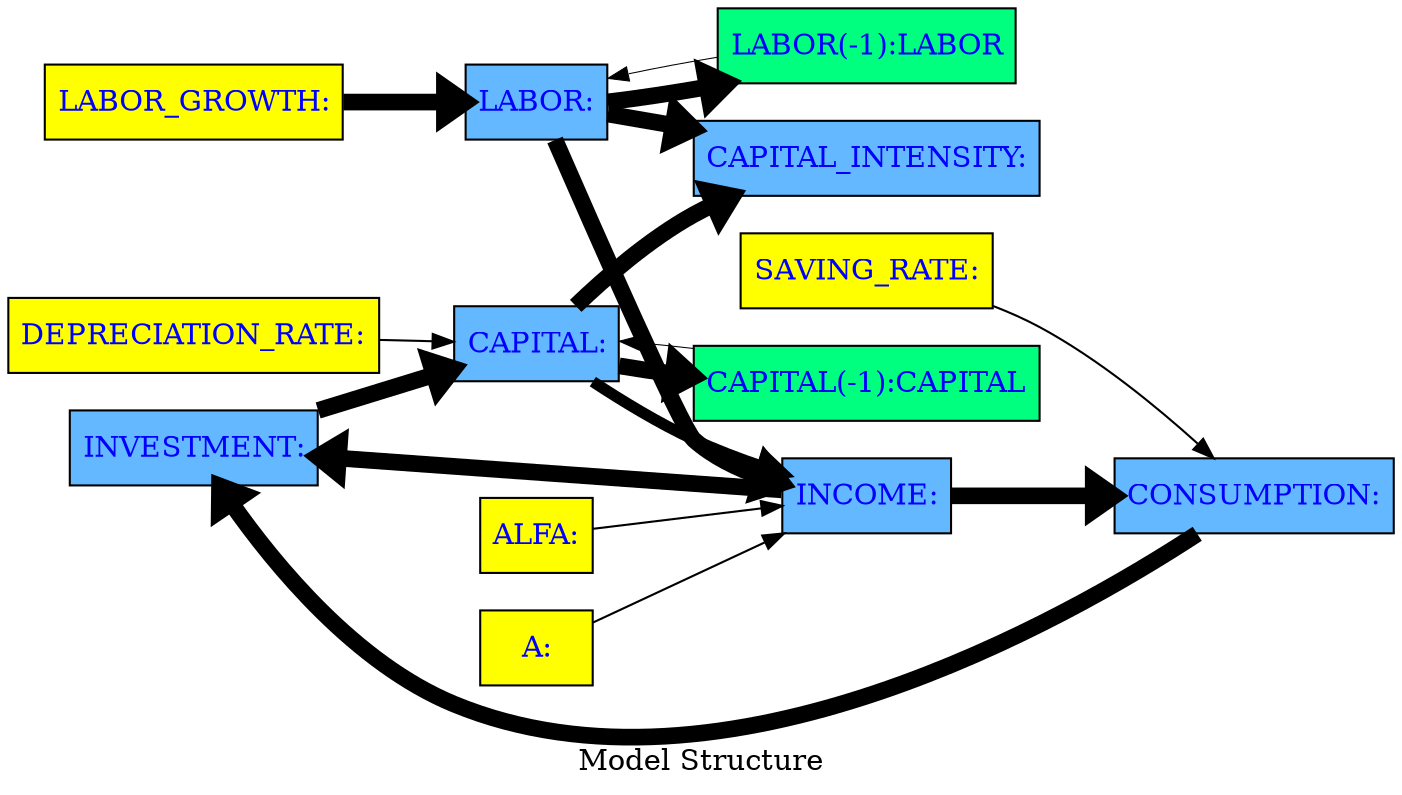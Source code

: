 digraph TD { rankdir ="LR" 
{node  [margin=0.025 fontcolor=blue style=filled ] 
 "INVESTMENT" [ shape=box fillcolor= steelblue1 tooltip="INVESTMENT&#10;FRML &lt;&gt; INVESTMENT      = INCOME - CONSUMPTION    &#36;"  margin=0.025 fontcolor=blue style = filled  label=<<TABLE BORDER='0' CELLBORDER = '0' style = "filled"  > <TR><TD tooltip="INVESTMENT&#10;FRML &lt;&gt; INVESTMENT      = INCOME - CONSUMPTION    &#36;">INVESTMENT:</TD></TR> </TABLE>> ]
"LABOR_GROWTH" [ shape=box fillcolor= yellow tooltip="LABOR_GROWTH&#10;Exogen"  margin=0.025 fontcolor=blue style = filled  label=<<TABLE BORDER='0' CELLBORDER = '0' style = "filled"  > <TR><TD tooltip="LABOR_GROWTH&#10;Exogen">LABOR_GROWTH:</TD></TR> </TABLE>> ]
"LABOR" [ shape=box fillcolor= steelblue1 tooltip="LABOR&#10;FRML &lt;&gt; LABOR=LABOR(-1)+(LABOR_GROWTH * LABOR(-1))&#36;"  margin=0.025 fontcolor=blue style = filled  label=<<TABLE BORDER='0' CELLBORDER = '0' style = "filled"  > <TR><TD tooltip="LABOR&#10;FRML &lt;&gt; LABOR=LABOR(-1)+(LABOR_GROWTH * LABOR(-1))&#36;">LABOR:</TD></TR> </TABLE>> ]
"CAPITAL_INTENSITY" [ shape=box fillcolor= steelblue1 tooltip="CAPITAL_INTENSITY&#10;FRML &lt;&gt; CAPITAL_INTENSITY = CAPITAL/LABOR  &#36;"  margin=0.025 fontcolor=blue style = filled  label=<<TABLE BORDER='0' CELLBORDER = '0' style = "filled"  > <TR><TD tooltip="CAPITAL_INTENSITY&#10;FRML &lt;&gt; CAPITAL_INTENSITY = CAPITAL/LABOR  &#36;">CAPITAL_INTENSITY:</TD></TR> </TABLE>> ]
"ALFA" [ shape=box fillcolor= yellow tooltip="ALFA&#10;Exogen"  margin=0.025 fontcolor=blue style = filled  label=<<TABLE BORDER='0' CELLBORDER = '0' style = "filled"  > <TR><TD tooltip="ALFA&#10;Exogen">ALFA:</TD></TR> </TABLE>> ]
"CAPITAL" [ shape=box fillcolor= steelblue1 tooltip="CAPITAL&#10;FRML &lt;&gt; CAPITAL=CAPITAL(-1)+(INVESTMENT-DEPRECIATION_RATE * CAPITAL(-1))&#36;"  margin=0.025 fontcolor=blue style = filled  label=<<TABLE BORDER='0' CELLBORDER = '0' style = "filled"  > <TR><TD tooltip="CAPITAL&#10;FRML &lt;&gt; CAPITAL=CAPITAL(-1)+(INVESTMENT-DEPRECIATION_RATE * CAPITAL(-1))&#36;">CAPITAL:</TD></TR> </TABLE>> ]
"DEPRECIATION_RATE" [ shape=box fillcolor= yellow tooltip="DEPRECIATION_RATE&#10;Exogen"  margin=0.025 fontcolor=blue style = filled  label=<<TABLE BORDER='0' CELLBORDER = '0' style = "filled"  > <TR><TD tooltip="DEPRECIATION_RATE&#10;Exogen">DEPRECIATION_RATE:</TD></TR> </TABLE>> ]
"SAVING_RATE" [ shape=box fillcolor= yellow tooltip="SAVING_RATE&#10;Exogen"  margin=0.025 fontcolor=blue style = filled  label=<<TABLE BORDER='0' CELLBORDER = '0' style = "filled"  > <TR><TD tooltip="SAVING_RATE&#10;Exogen">SAVING_RATE:</TD></TR> </TABLE>> ]
"CAPITAL(-1)" [ shape=box fillcolor= springgreen tooltip="CAPITAL&#10;FRML &lt;&gt; CAPITAL=CAPITAL(-1)+(INVESTMENT-DEPRECIATION_RATE * CAPITAL(-1))&#36;"  margin=0.025 fontcolor=blue style = filled  label=<<TABLE BORDER='0' CELLBORDER = '0' style = "filled"  > <TR><TD tooltip="CAPITAL&#10;FRML &lt;&gt; CAPITAL=CAPITAL(-1)+(INVESTMENT-DEPRECIATION_RATE * CAPITAL(-1))&#36;">CAPITAL(-1):CAPITAL</TD></TR> </TABLE>> ]
"CONSUMPTION" [ shape=box fillcolor= steelblue1 tooltip="CONSUMPTION&#10;FRML &lt;&gt; CONSUMPTION     = (1-SAVING_RATE)  * INCOME  &#36;"  margin=0.025 fontcolor=blue style = filled  label=<<TABLE BORDER='0' CELLBORDER = '0' style = "filled"  > <TR><TD tooltip="CONSUMPTION&#10;FRML &lt;&gt; CONSUMPTION     = (1-SAVING_RATE)  * INCOME  &#36;">CONSUMPTION:</TD></TR> </TABLE>> ]
"LABOR(-1)" [ shape=box fillcolor= springgreen tooltip="LABOR&#10;FRML &lt;&gt; LABOR=LABOR(-1)+(LABOR_GROWTH * LABOR(-1))&#36;"  margin=0.025 fontcolor=blue style = filled  label=<<TABLE BORDER='0' CELLBORDER = '0' style = "filled"  > <TR><TD tooltip="LABOR&#10;FRML &lt;&gt; LABOR=LABOR(-1)+(LABOR_GROWTH * LABOR(-1))&#36;">LABOR(-1):LABOR</TD></TR> </TABLE>> ]
"A" [ shape=box fillcolor= yellow tooltip="A&#10;Exogen"  margin=0.025 fontcolor=blue style = filled  label=<<TABLE BORDER='0' CELLBORDER = '0' style = "filled"  > <TR><TD tooltip="A&#10;Exogen">A:</TD></TR> </TABLE>> ]
"INCOME" [ shape=box fillcolor= steelblue1 tooltip="INCOME&#10;FRML &lt;&gt; INCOME          = A  * CAPITAL**ALFA * LABOR **(1-ALFA)  &#36;"  margin=0.025 fontcolor=blue style = filled  label=<<TABLE BORDER='0' CELLBORDER = '0' style = "filled"  > <TR><TD tooltip="INCOME&#10;FRML &lt;&gt; INCOME          = A  * CAPITAL**ALFA * LABOR **(1-ALFA)  &#36;">INCOME:</TD></TR> </TABLE>> ] 
} 
"CONSUMPTION" -> "INVESTMENT" [ style = filled tooltip=" CONSUMPTION -> INVESTMENT Min. att. -1900%  max: -1900%" href="bogus" penwidth = 8.0 ]
"LABOR(-1)" -> "LABOR" [ style = filled tooltip=NA href="bogus" penwidth = 0.5 ]
"CAPITAL" -> "CAPITAL(-1)" [ style = filled tooltip=" CAPITAL -> CAPITAL(-1) Min. att. 0%  max: 94%" href="bogus" penwidth = 8.0 ]
"SAVING_RATE" -> "CONSUMPTION" [ style = filled tooltip=" SAVING_RATE -> CONSUMPTION Min. att. 0%  max: 0%" href="bogus" penwidth = 1.0 ]
"DEPRECIATION_RATE" -> "CAPITAL" [ style = filled tooltip=" DEPRECIATION_RATE -> CAPITAL Min. att. 0%  max: 0%" href="bogus" penwidth = 1.0 ]
"INCOME" -> "INVESTMENT" [ style = filled tooltip=" INCOME -> INVESTMENT Min. att. 2000%  max: 2000%" href="bogus" penwidth = 8.0 ]
"LABOR_GROWTH" -> "LABOR" [ style = filled tooltip=" LABOR_GROWTH -> LABOR Min. att. 0%  max: 100%" href="bogus" penwidth = 8.0 ]
"LABOR" -> "INCOME" [ style = filled tooltip=" LABOR -> INCOME Min. att. 59%  max: 97%" href="bogus" penwidth = 8.0 ]
"CAPITAL" -> "INCOME" [ style = filled tooltip=" CAPITAL -> INCOME Min. att. 3%  max: 54%" href="bogus" penwidth = 5.422974734681451 ]
"CAPITAL(-1)" -> "CAPITAL" [ style = filled tooltip=NA href="bogus" penwidth = 0.5 ]
"INCOME" -> "CONSUMPTION" [ style = filled tooltip=" INCOME -> CONSUMPTION Min. att. 100%  max: 100%" href="bogus" penwidth = 8.0 ]
"LABOR" -> "LABOR(-1)" [ style = filled tooltip=" LABOR -> LABOR(-1) Min. att. 0%  max: 100%" href="bogus" penwidth = 8.0 ]
"LABOR" -> "CAPITAL_INTENSITY" [ style = filled tooltip=" LABOR -> CAPITAL_INTENSITY Min. att. 103%  max: 1269%" href="bogus" penwidth = 8.0 ]
"INVESTMENT" -> "CAPITAL" [ style = filled tooltip=" INVESTMENT -> CAPITAL Min. att. 6%  max: 100%" href="bogus" penwidth = 8.0 ]
"CAPITAL" -> "CAPITAL_INTENSITY" [ style = filled tooltip=" CAPITAL -> CAPITAL_INTENSITY Min. att. -647%  max: -3%" href="bogus" penwidth = 8.0 ]
"A" -> "INCOME" [ style = filled tooltip=" A -> INCOME Min. att. -0%  max: -0%" href="bogus" penwidth = 1.0 ]
"ALFA" -> "INCOME" [ style = filled tooltip=" ALFA -> INCOME Min. att. -0%  max: -0%" href="bogus" penwidth = 1.0 ]
 label = "Model Structure";
}